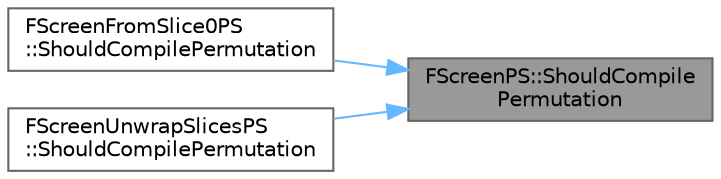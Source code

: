 digraph "FScreenPS::ShouldCompilePermutation"
{
 // INTERACTIVE_SVG=YES
 // LATEX_PDF_SIZE
  bgcolor="transparent";
  edge [fontname=Helvetica,fontsize=10,labelfontname=Helvetica,labelfontsize=10];
  node [fontname=Helvetica,fontsize=10,shape=box,height=0.2,width=0.4];
  rankdir="RL";
  Node1 [id="Node000001",label="FScreenPS::ShouldCompile\lPermutation",height=0.2,width=0.4,color="gray40", fillcolor="grey60", style="filled", fontcolor="black",tooltip=" "];
  Node1 -> Node2 [id="edge1_Node000001_Node000002",dir="back",color="steelblue1",style="solid",tooltip=" "];
  Node2 [id="Node000002",label="FScreenFromSlice0PS\l::ShouldCompilePermutation",height=0.2,width=0.4,color="grey40", fillcolor="white", style="filled",URL="$d7/d85/classFScreenFromSlice0PS.html#a11743d49c1c12c537d862c866301b386",tooltip=" "];
  Node1 -> Node3 [id="edge2_Node000001_Node000003",dir="back",color="steelblue1",style="solid",tooltip=" "];
  Node3 [id="Node000003",label="FScreenUnwrapSlicesPS\l::ShouldCompilePermutation",height=0.2,width=0.4,color="grey40", fillcolor="white", style="filled",URL="$d9/d23/classFScreenUnwrapSlicesPS.html#ae7c2b2e782b962c6369222951986bbd1",tooltip=" "];
}
